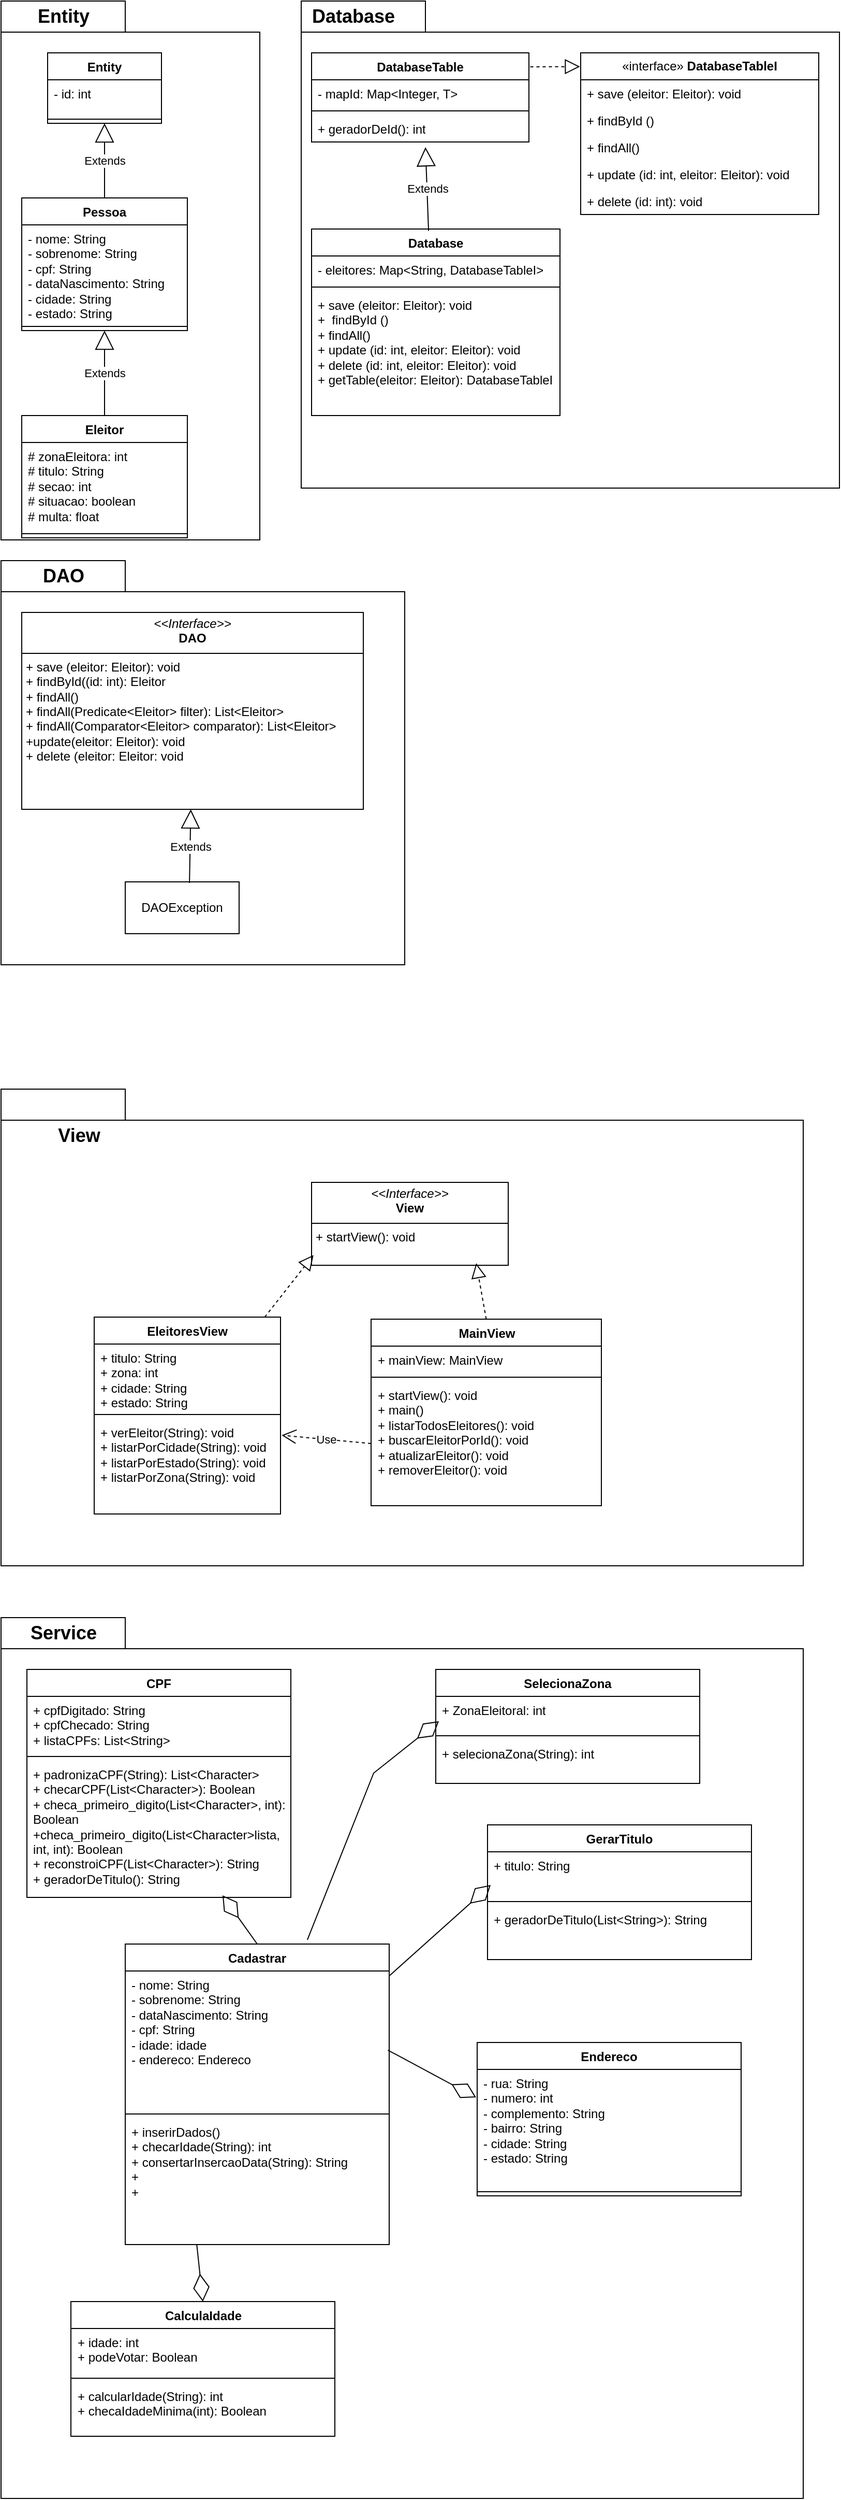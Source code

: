 <mxfile version="24.4.13" type="github">
  <diagram name="Page-1" id="c4acf3e9-155e-7222-9cf6-157b1a14988f">
    <mxGraphModel dx="794" dy="736" grid="1" gridSize="10" guides="1" tooltips="1" connect="1" arrows="1" fold="1" page="1" pageScale="1" pageWidth="850" pageHeight="1100" background="none" math="0" shadow="0">
      <root>
        <mxCell id="0" />
        <mxCell id="1" parent="0" />
        <mxCell id="8PE0f_rZOpsU0MAKz3tB-1" value="" style="shape=folder;fontStyle=1;spacingTop=10;tabWidth=120;tabHeight=30;tabPosition=left;html=1;whiteSpace=wrap;" parent="1" vertex="1">
          <mxGeometry x="20" y="20" width="250" height="520" as="geometry" />
        </mxCell>
        <mxCell id="8PE0f_rZOpsU0MAKz3tB-5" value="Entity" style="text;align=center;fontStyle=1;verticalAlign=middle;spacingLeft=3;spacingRight=3;strokeColor=none;rotatable=0;points=[[0,0.5],[1,0.5]];portConstraint=eastwest;html=1;fontSize=18;" parent="1" vertex="1">
          <mxGeometry x="20" y="20" width="120" height="30" as="geometry" />
        </mxCell>
        <mxCell id="8PE0f_rZOpsU0MAKz3tB-10" value="Entity" style="swimlane;fontStyle=1;align=center;verticalAlign=top;childLayout=stackLayout;horizontal=1;startSize=26;horizontalStack=0;resizeParent=1;resizeParentMax=0;resizeLast=0;collapsible=1;marginBottom=0;whiteSpace=wrap;html=1;" parent="1" vertex="1">
          <mxGeometry x="65" y="70" width="110" height="68" as="geometry">
            <mxRectangle x="50" y="70" width="70" height="30" as="alternateBounds" />
          </mxGeometry>
        </mxCell>
        <mxCell id="8PE0f_rZOpsU0MAKz3tB-11" value="&lt;div&gt;- id: int&lt;/div&gt;" style="text;strokeColor=none;fillColor=none;align=left;verticalAlign=top;spacingLeft=4;spacingRight=4;overflow=hidden;rotatable=0;points=[[0,0.5],[1,0.5]];portConstraint=eastwest;whiteSpace=wrap;html=1;" parent="8PE0f_rZOpsU0MAKz3tB-10" vertex="1">
          <mxGeometry y="26" width="110" height="34" as="geometry" />
        </mxCell>
        <mxCell id="8PE0f_rZOpsU0MAKz3tB-12" value="" style="line;strokeWidth=1;fillColor=none;align=left;verticalAlign=middle;spacingTop=-1;spacingLeft=3;spacingRight=3;rotatable=0;labelPosition=right;points=[];portConstraint=eastwest;strokeColor=inherit;" parent="8PE0f_rZOpsU0MAKz3tB-10" vertex="1">
          <mxGeometry y="60" width="110" height="8" as="geometry" />
        </mxCell>
        <mxCell id="8PE0f_rZOpsU0MAKz3tB-34" style="edgeStyle=orthogonalEdgeStyle;rounded=0;orthogonalLoop=1;jettySize=auto;html=1;exitX=1;exitY=0.5;exitDx=0;exitDy=0;" parent="8PE0f_rZOpsU0MAKz3tB-10" source="8PE0f_rZOpsU0MAKz3tB-11" target="8PE0f_rZOpsU0MAKz3tB-11" edge="1">
          <mxGeometry relative="1" as="geometry" />
        </mxCell>
        <mxCell id="8PE0f_rZOpsU0MAKz3tB-14" value="Eleitor" style="swimlane;fontStyle=1;align=center;verticalAlign=top;childLayout=stackLayout;horizontal=1;startSize=26;horizontalStack=0;resizeParent=1;resizeParentMax=0;resizeLast=0;collapsible=1;marginBottom=0;whiteSpace=wrap;html=1;" parent="1" vertex="1">
          <mxGeometry x="40" y="420" width="160" height="118" as="geometry" />
        </mxCell>
        <mxCell id="8PE0f_rZOpsU0MAKz3tB-15" value="# zonaEleitora: int&lt;div&gt;# titulo: String&lt;/div&gt;&lt;div&gt;# secao: int&lt;/div&gt;&lt;div&gt;# situacao: boolean&lt;/div&gt;&lt;div&gt;# multa: float&lt;/div&gt;" style="text;strokeColor=none;fillColor=none;align=left;verticalAlign=top;spacingLeft=4;spacingRight=4;overflow=hidden;rotatable=0;points=[[0,0.5],[1,0.5]];portConstraint=eastwest;whiteSpace=wrap;html=1;" parent="8PE0f_rZOpsU0MAKz3tB-14" vertex="1">
          <mxGeometry y="26" width="160" height="84" as="geometry" />
        </mxCell>
        <mxCell id="8PE0f_rZOpsU0MAKz3tB-16" value="" style="line;strokeWidth=1;fillColor=none;align=left;verticalAlign=middle;spacingTop=-1;spacingLeft=3;spacingRight=3;rotatable=0;labelPosition=right;points=[];portConstraint=eastwest;strokeColor=inherit;" parent="8PE0f_rZOpsU0MAKz3tB-14" vertex="1">
          <mxGeometry y="110" width="160" height="8" as="geometry" />
        </mxCell>
        <mxCell id="8PE0f_rZOpsU0MAKz3tB-28" value="Pessoa" style="swimlane;fontStyle=1;align=center;verticalAlign=top;childLayout=stackLayout;horizontal=1;startSize=26;horizontalStack=0;resizeParent=1;resizeParentMax=0;resizeLast=0;collapsible=1;marginBottom=0;whiteSpace=wrap;html=1;" parent="1" vertex="1">
          <mxGeometry x="40" y="210" width="160" height="128" as="geometry" />
        </mxCell>
        <mxCell id="8PE0f_rZOpsU0MAKz3tB-29" value="- nome: String&lt;div&gt;- sobrenome: String&amp;nbsp;&lt;br&gt;&lt;div&gt;- cpf: String&lt;/div&gt;&lt;div&gt;- dataNascimento: String&lt;/div&gt;&lt;div&gt;- cidade: String&lt;/div&gt;&lt;div&gt;- estado: String&lt;/div&gt;&lt;/div&gt;" style="text;strokeColor=none;fillColor=none;align=left;verticalAlign=top;spacingLeft=4;spacingRight=4;overflow=hidden;rotatable=0;points=[[0,0.5],[1,0.5]];portConstraint=eastwest;whiteSpace=wrap;html=1;" parent="8PE0f_rZOpsU0MAKz3tB-28" vertex="1">
          <mxGeometry y="26" width="160" height="94" as="geometry" />
        </mxCell>
        <mxCell id="8PE0f_rZOpsU0MAKz3tB-30" value="" style="line;strokeWidth=1;fillColor=none;align=left;verticalAlign=middle;spacingTop=-1;spacingLeft=3;spacingRight=3;rotatable=0;labelPosition=right;points=[];portConstraint=eastwest;strokeColor=inherit;" parent="8PE0f_rZOpsU0MAKz3tB-28" vertex="1">
          <mxGeometry y="120" width="160" height="8" as="geometry" />
        </mxCell>
        <mxCell id="8PE0f_rZOpsU0MAKz3tB-33" value="Extends" style="endArrow=block;endSize=16;endFill=0;html=1;rounded=0;exitX=0.5;exitY=0;exitDx=0;exitDy=0;entryX=0.5;entryY=1;entryDx=0;entryDy=0;" parent="1" source="8PE0f_rZOpsU0MAKz3tB-14" target="8PE0f_rZOpsU0MAKz3tB-28" edge="1">
          <mxGeometry width="160" relative="1" as="geometry">
            <mxPoint x="420" y="290" as="sourcePoint" />
            <mxPoint x="580" y="290" as="targetPoint" />
          </mxGeometry>
        </mxCell>
        <mxCell id="8PE0f_rZOpsU0MAKz3tB-36" value="Extends" style="endArrow=block;endSize=16;endFill=0;html=1;rounded=0;exitX=0.5;exitY=0;exitDx=0;exitDy=0;entryX=0.5;entryY=1;entryDx=0;entryDy=0;" parent="1" source="8PE0f_rZOpsU0MAKz3tB-28" target="8PE0f_rZOpsU0MAKz3tB-10" edge="1">
          <mxGeometry width="160" relative="1" as="geometry">
            <mxPoint x="420" y="220" as="sourcePoint" />
            <mxPoint x="580" y="220" as="targetPoint" />
          </mxGeometry>
        </mxCell>
        <mxCell id="8PE0f_rZOpsU0MAKz3tB-37" value="" style="shape=folder;fontStyle=1;spacingTop=10;tabWidth=120;tabHeight=30;tabPosition=left;html=1;whiteSpace=wrap;" parent="1" vertex="1">
          <mxGeometry x="310" y="20" width="520" height="470" as="geometry" />
        </mxCell>
        <mxCell id="8PE0f_rZOpsU0MAKz3tB-38" value="Database" style="text;align=center;fontStyle=1;verticalAlign=middle;spacingLeft=3;spacingRight=3;strokeColor=none;rotatable=0;points=[[0,0.5],[1,0.5]];portConstraint=eastwest;html=1;fontSize=18;" parent="1" vertex="1">
          <mxGeometry x="300" y="20" width="120" height="30" as="geometry" />
        </mxCell>
        <mxCell id="8PE0f_rZOpsU0MAKz3tB-48" value="«interface»&amp;nbsp;&lt;b&gt;DatabaseTableI&lt;/b&gt;" style="swimlane;fontStyle=0;childLayout=stackLayout;horizontal=1;startSize=26;fillColor=none;horizontalStack=0;resizeParent=1;resizeParentMax=0;resizeLast=0;collapsible=1;marginBottom=0;whiteSpace=wrap;html=1;" parent="1" vertex="1">
          <mxGeometry x="580" y="70" width="230" height="156" as="geometry" />
        </mxCell>
        <mxCell id="8PE0f_rZOpsU0MAKz3tB-49" value="+ save (eleitor: Eleitor): void&amp;nbsp;" style="text;strokeColor=none;fillColor=none;align=left;verticalAlign=top;spacingLeft=4;spacingRight=4;overflow=hidden;rotatable=0;points=[[0,0.5],[1,0.5]];portConstraint=eastwest;whiteSpace=wrap;html=1;" parent="8PE0f_rZOpsU0MAKz3tB-48" vertex="1">
          <mxGeometry y="26" width="230" height="26" as="geometry" />
        </mxCell>
        <mxCell id="8PE0f_rZOpsU0MAKz3tB-50" value="+ findById ()" style="text;strokeColor=none;fillColor=none;align=left;verticalAlign=top;spacingLeft=4;spacingRight=4;overflow=hidden;rotatable=0;points=[[0,0.5],[1,0.5]];portConstraint=eastwest;whiteSpace=wrap;html=1;" parent="8PE0f_rZOpsU0MAKz3tB-48" vertex="1">
          <mxGeometry y="52" width="230" height="26" as="geometry" />
        </mxCell>
        <mxCell id="8PE0f_rZOpsU0MAKz3tB-51" value="+ findAll()" style="text;strokeColor=none;fillColor=none;align=left;verticalAlign=top;spacingLeft=4;spacingRight=4;overflow=hidden;rotatable=0;points=[[0,0.5],[1,0.5]];portConstraint=eastwest;whiteSpace=wrap;html=1;" parent="8PE0f_rZOpsU0MAKz3tB-48" vertex="1">
          <mxGeometry y="78" width="230" height="26" as="geometry" />
        </mxCell>
        <mxCell id="8PE0f_rZOpsU0MAKz3tB-52" value="+ update (id: int, eleitor: Eleitor): void" style="text;strokeColor=none;fillColor=none;align=left;verticalAlign=top;spacingLeft=4;spacingRight=4;overflow=hidden;rotatable=0;points=[[0,0.5],[1,0.5]];portConstraint=eastwest;whiteSpace=wrap;html=1;" parent="8PE0f_rZOpsU0MAKz3tB-48" vertex="1">
          <mxGeometry y="104" width="230" height="26" as="geometry" />
        </mxCell>
        <mxCell id="8PE0f_rZOpsU0MAKz3tB-53" value="+ delete (id: int): void" style="text;strokeColor=none;fillColor=none;align=left;verticalAlign=top;spacingLeft=4;spacingRight=4;overflow=hidden;rotatable=0;points=[[0,0.5],[1,0.5]];portConstraint=eastwest;whiteSpace=wrap;html=1;" parent="8PE0f_rZOpsU0MAKz3tB-48" vertex="1">
          <mxGeometry y="130" width="230" height="26" as="geometry" />
        </mxCell>
        <mxCell id="xp5hAYhYeYCrnmnaeZw4-1" value="DatabaseTable" style="swimlane;fontStyle=1;align=center;verticalAlign=top;childLayout=stackLayout;horizontal=1;startSize=26;horizontalStack=0;resizeParent=1;resizeParentMax=0;resizeLast=0;collapsible=1;marginBottom=0;whiteSpace=wrap;html=1;" parent="1" vertex="1">
          <mxGeometry x="320" y="70" width="210" height="86" as="geometry" />
        </mxCell>
        <mxCell id="xp5hAYhYeYCrnmnaeZw4-2" value="- mapId: Map&amp;lt;Integer, T&amp;gt;" style="text;strokeColor=none;fillColor=none;align=left;verticalAlign=top;spacingLeft=4;spacingRight=4;overflow=hidden;rotatable=0;points=[[0,0.5],[1,0.5]];portConstraint=eastwest;whiteSpace=wrap;html=1;" parent="xp5hAYhYeYCrnmnaeZw4-1" vertex="1">
          <mxGeometry y="26" width="210" height="26" as="geometry" />
        </mxCell>
        <mxCell id="xp5hAYhYeYCrnmnaeZw4-3" value="" style="line;strokeWidth=1;fillColor=none;align=left;verticalAlign=middle;spacingTop=-1;spacingLeft=3;spacingRight=3;rotatable=0;labelPosition=right;points=[];portConstraint=eastwest;strokeColor=inherit;" parent="xp5hAYhYeYCrnmnaeZw4-1" vertex="1">
          <mxGeometry y="52" width="210" height="8" as="geometry" />
        </mxCell>
        <mxCell id="xp5hAYhYeYCrnmnaeZw4-4" value="+ geradorDeId(): int" style="text;strokeColor=none;fillColor=none;align=left;verticalAlign=top;spacingLeft=4;spacingRight=4;overflow=hidden;rotatable=0;points=[[0,0.5],[1,0.5]];portConstraint=eastwest;whiteSpace=wrap;html=1;" parent="xp5hAYhYeYCrnmnaeZw4-1" vertex="1">
          <mxGeometry y="60" width="210" height="26" as="geometry" />
        </mxCell>
        <mxCell id="xp5hAYhYeYCrnmnaeZw4-5" value="" style="endArrow=block;dashed=1;endFill=0;endSize=12;html=1;rounded=0;exitX=1.006;exitY=0.157;exitDx=0;exitDy=0;exitPerimeter=0;entryX=-0.003;entryY=0.085;entryDx=0;entryDy=0;entryPerimeter=0;" parent="1" source="xp5hAYhYeYCrnmnaeZw4-1" target="8PE0f_rZOpsU0MAKz3tB-48" edge="1">
          <mxGeometry width="160" relative="1" as="geometry">
            <mxPoint x="528" y="84" as="sourcePoint" />
            <mxPoint x="570" y="340" as="targetPoint" />
          </mxGeometry>
        </mxCell>
        <mxCell id="xp5hAYhYeYCrnmnaeZw4-10" value="Database" style="swimlane;fontStyle=1;align=center;verticalAlign=top;childLayout=stackLayout;horizontal=1;startSize=26;horizontalStack=0;resizeParent=1;resizeParentMax=0;resizeLast=0;collapsible=1;marginBottom=0;whiteSpace=wrap;html=1;" parent="1" vertex="1">
          <mxGeometry x="320" y="240" width="240" height="180" as="geometry" />
        </mxCell>
        <mxCell id="xp5hAYhYeYCrnmnaeZw4-11" value="- eleitores: Map&amp;lt;String, DatabaseTableI&amp;gt;" style="text;strokeColor=none;fillColor=none;align=left;verticalAlign=top;spacingLeft=4;spacingRight=4;overflow=hidden;rotatable=0;points=[[0,0.5],[1,0.5]];portConstraint=eastwest;whiteSpace=wrap;html=1;" parent="xp5hAYhYeYCrnmnaeZw4-10" vertex="1">
          <mxGeometry y="26" width="240" height="26" as="geometry" />
        </mxCell>
        <mxCell id="xp5hAYhYeYCrnmnaeZw4-12" value="" style="line;strokeWidth=1;fillColor=none;align=left;verticalAlign=middle;spacingTop=-1;spacingLeft=3;spacingRight=3;rotatable=0;labelPosition=right;points=[];portConstraint=eastwest;strokeColor=inherit;" parent="xp5hAYhYeYCrnmnaeZw4-10" vertex="1">
          <mxGeometry y="52" width="240" height="8" as="geometry" />
        </mxCell>
        <mxCell id="xp5hAYhYeYCrnmnaeZw4-13" value="+ save (eleitor: Eleitor): void&lt;div&gt;+&amp;nbsp;&lt;span style=&quot;background-color: initial;&quot;&gt;&amp;nbsp;findById ()&lt;/span&gt;&lt;/div&gt;&lt;div&gt;&lt;span style=&quot;background-color: initial;&quot;&gt;+ findAll()&lt;/span&gt;&lt;br&gt;&lt;/div&gt;&lt;div&gt;&lt;span style=&quot;background-color: initial;&quot;&gt;+ update &lt;/span&gt;&lt;span style=&quot;background-color: initial;&quot;&gt;(id: int, eleitor: Eleitor): void&lt;/span&gt;&lt;br&gt;&lt;/div&gt;&lt;div&gt;&lt;span style=&quot;background-color: initial;&quot;&gt;+&lt;/span&gt;&lt;span style=&quot;background-color: initial;&quot;&gt;&amp;nbsp;delete (&lt;/span&gt;&lt;span style=&quot;background-color: initial;&quot;&gt;id: int, eleitor: Eleitor&lt;/span&gt;&lt;span style=&quot;background-color: initial;&quot;&gt;): void&lt;/span&gt;&lt;br&gt;&lt;/div&gt;&lt;div&gt;&lt;span style=&quot;background-color: initial;&quot;&gt;+ getTable(eleitor: Eleitor): DatabaseTableI&lt;/span&gt;&lt;br&gt;&lt;/div&gt;" style="text;strokeColor=none;fillColor=none;align=left;verticalAlign=top;spacingLeft=4;spacingRight=4;overflow=hidden;rotatable=0;points=[[0,0.5],[1,0.5]];portConstraint=eastwest;whiteSpace=wrap;html=1;" parent="xp5hAYhYeYCrnmnaeZw4-10" vertex="1">
          <mxGeometry y="60" width="240" height="120" as="geometry" />
        </mxCell>
        <mxCell id="xp5hAYhYeYCrnmnaeZw4-15" value="Extends" style="endArrow=block;endSize=16;endFill=0;html=1;rounded=0;exitX=0.471;exitY=0.01;exitDx=0;exitDy=0;entryX=0.524;entryY=1.192;entryDx=0;entryDy=0;exitPerimeter=0;entryPerimeter=0;" parent="1" source="xp5hAYhYeYCrnmnaeZw4-10" target="xp5hAYhYeYCrnmnaeZw4-4" edge="1">
          <mxGeometry width="160" relative="1" as="geometry">
            <mxPoint x="439.5" y="228" as="sourcePoint" />
            <mxPoint x="439.5" y="156" as="targetPoint" />
          </mxGeometry>
        </mxCell>
        <mxCell id="xp5hAYhYeYCrnmnaeZw4-16" value="" style="shape=folder;fontStyle=1;spacingTop=10;tabWidth=120;tabHeight=30;tabPosition=left;html=1;whiteSpace=wrap;" parent="1" vertex="1">
          <mxGeometry x="20" y="560" width="390" height="390" as="geometry" />
        </mxCell>
        <mxCell id="xp5hAYhYeYCrnmnaeZw4-17" value="DAO" style="text;align=center;fontStyle=1;verticalAlign=middle;spacingLeft=3;spacingRight=3;strokeColor=none;rotatable=0;points=[[0,0.5],[1,0.5]];portConstraint=eastwest;html=1;fontSize=18;" parent="1" vertex="1">
          <mxGeometry x="20" y="560" width="120" height="30" as="geometry" />
        </mxCell>
        <mxCell id="xp5hAYhYeYCrnmnaeZw4-22" value="&lt;p style=&quot;margin:0px;margin-top:4px;text-align:center;&quot;&gt;&lt;i&gt;&amp;lt;&amp;lt;Interface&amp;gt;&amp;gt;&lt;/i&gt;&lt;br&gt;&lt;b&gt;DAO&lt;/b&gt;&lt;/p&gt;&lt;hr size=&quot;1&quot; style=&quot;border-style:solid;&quot;&gt;&lt;p style=&quot;margin:0px;margin-left:4px;&quot;&gt;+ save (eleitor: Eleitor): void&lt;/p&gt;&lt;p style=&quot;margin:0px;margin-left:4px;&quot;&gt;+ findById((id: int): Eleitor&lt;/p&gt;&lt;p style=&quot;margin:0px;margin-left:4px;&quot;&gt;&lt;span style=&quot;background-color: initial;&quot;&gt;+ findAll()&lt;/span&gt;&lt;br&gt;&lt;/p&gt;&lt;p style=&quot;margin:0px;margin-left:4px;&quot;&gt;&lt;span style=&quot;background-color: initial;&quot;&gt;+ findAll(Predicate&amp;lt;Eleitor&amp;gt; filter): List&amp;lt;Eleitor&amp;gt;&lt;/span&gt;&lt;/p&gt;&lt;p style=&quot;margin: 0px 0px 0px 4px;&quot;&gt;+ findAll(Comparator&amp;lt;Eleitor&amp;gt; comparator): List&amp;lt;Eleitor&amp;gt;&lt;br&gt;&lt;/p&gt;&lt;p style=&quot;margin: 0px 0px 0px 4px;&quot;&gt;&lt;span style=&quot;background-color: initial;&quot;&gt;+update(eleitor: Eleitor): void&lt;/span&gt;&lt;br&gt;&lt;/p&gt;&lt;p style=&quot;margin:0px;margin-left:4px;&quot;&gt;&lt;span style=&quot;background-color: initial;&quot;&gt;+ delete (eleitor: Eleitor: void&lt;/span&gt;&lt;br&gt;&lt;/p&gt;" style="verticalAlign=top;align=left;overflow=fill;html=1;whiteSpace=wrap;" parent="1" vertex="1">
          <mxGeometry x="40" y="610" width="330" height="190" as="geometry" />
        </mxCell>
        <mxCell id="xp5hAYhYeYCrnmnaeZw4-23" value="DAOException" style="html=1;whiteSpace=wrap;" parent="1" vertex="1">
          <mxGeometry x="140" y="870" width="110" height="50" as="geometry" />
        </mxCell>
        <mxCell id="xp5hAYhYeYCrnmnaeZw4-24" value="Extends" style="endArrow=block;endSize=16;endFill=0;html=1;rounded=0;exitX=0.564;exitY=0.02;exitDx=0;exitDy=0;exitPerimeter=0;" parent="1" source="xp5hAYhYeYCrnmnaeZw4-23" target="xp5hAYhYeYCrnmnaeZw4-22" edge="1">
          <mxGeometry width="160" relative="1" as="geometry">
            <mxPoint x="340" y="780" as="sourcePoint" />
            <mxPoint x="500" y="780" as="targetPoint" />
          </mxGeometry>
        </mxCell>
        <mxCell id="xp5hAYhYeYCrnmnaeZw4-25" value="" style="shape=folder;fontStyle=1;spacingTop=10;tabWidth=120;tabHeight=30;tabPosition=left;html=1;whiteSpace=wrap;" parent="1" vertex="1">
          <mxGeometry x="20" y="1070" width="775" height="460" as="geometry" />
        </mxCell>
        <mxCell id="xp5hAYhYeYCrnmnaeZw4-26" value="View" style="text;align=center;fontStyle=1;verticalAlign=middle;spacingLeft=3;spacingRight=3;strokeColor=none;rotatable=0;points=[[0,0.5],[1,0.5]];portConstraint=eastwest;html=1;fontSize=18;" parent="1" vertex="1">
          <mxGeometry x="35" y="1100" width="120" height="30" as="geometry" />
        </mxCell>
        <mxCell id="xp5hAYhYeYCrnmnaeZw4-30" value="&lt;p style=&quot;margin:0px;margin-top:4px;text-align:center;&quot;&gt;&lt;i&gt;&amp;lt;&amp;lt;Interface&amp;gt;&amp;gt;&lt;/i&gt;&lt;br&gt;&lt;b&gt;View&lt;/b&gt;&lt;/p&gt;&lt;hr size=&quot;1&quot; style=&quot;border-style:solid;&quot;&gt;&lt;p style=&quot;margin:0px;margin-left:4px;&quot;&gt;+ startView(): void&lt;br&gt;&lt;br&gt;&lt;/p&gt;" style="verticalAlign=top;align=left;overflow=fill;html=1;whiteSpace=wrap;" parent="1" vertex="1">
          <mxGeometry x="320" y="1160" width="190" height="80" as="geometry" />
        </mxCell>
        <mxCell id="xp5hAYhYeYCrnmnaeZw4-31" value="MainView" style="swimlane;fontStyle=1;align=center;verticalAlign=top;childLayout=stackLayout;horizontal=1;startSize=26;horizontalStack=0;resizeParent=1;resizeParentMax=0;resizeLast=0;collapsible=1;marginBottom=0;whiteSpace=wrap;html=1;" parent="1" vertex="1">
          <mxGeometry x="377.5" y="1292" width="222.5" height="180" as="geometry" />
        </mxCell>
        <mxCell id="xp5hAYhYeYCrnmnaeZw4-32" value="+ mainView: MainView" style="text;strokeColor=none;fillColor=none;align=left;verticalAlign=top;spacingLeft=4;spacingRight=4;overflow=hidden;rotatable=0;points=[[0,0.5],[1,0.5]];portConstraint=eastwest;whiteSpace=wrap;html=1;" parent="xp5hAYhYeYCrnmnaeZw4-31" vertex="1">
          <mxGeometry y="26" width="222.5" height="26" as="geometry" />
        </mxCell>
        <mxCell id="xp5hAYhYeYCrnmnaeZw4-33" value="" style="line;strokeWidth=1;fillColor=none;align=left;verticalAlign=middle;spacingTop=-1;spacingLeft=3;spacingRight=3;rotatable=0;labelPosition=right;points=[];portConstraint=eastwest;strokeColor=inherit;" parent="xp5hAYhYeYCrnmnaeZw4-31" vertex="1">
          <mxGeometry y="52" width="222.5" height="8" as="geometry" />
        </mxCell>
        <mxCell id="xp5hAYhYeYCrnmnaeZw4-34" value="+ startView(): void&lt;div&gt;+ main()&lt;/div&gt;&lt;div&gt;+&amp;nbsp;listarTodosEleitores(): void&lt;/div&gt;&lt;div&gt;+&amp;nbsp;buscarEleitorPorId(): void&lt;/div&gt;&lt;div&gt;+&amp;nbsp;atualizarEleitor(): void&lt;/div&gt;&lt;div&gt;+&amp;nbsp;removerEleitor(): void&lt;/div&gt;&lt;div&gt;&lt;br&gt;&lt;/div&gt;" style="text;strokeColor=none;fillColor=none;align=left;verticalAlign=top;spacingLeft=4;spacingRight=4;overflow=hidden;rotatable=0;points=[[0,0.5],[1,0.5]];portConstraint=eastwest;whiteSpace=wrap;html=1;" parent="xp5hAYhYeYCrnmnaeZw4-31" vertex="1">
          <mxGeometry y="60" width="222.5" height="120" as="geometry" />
        </mxCell>
        <mxCell id="xp5hAYhYeYCrnmnaeZw4-35" value="" style="endArrow=block;dashed=1;endFill=0;endSize=12;html=1;rounded=0;entryX=0.837;entryY=0.975;entryDx=0;entryDy=0;entryPerimeter=0;exitX=0.5;exitY=0;exitDx=0;exitDy=0;" parent="1" source="xp5hAYhYeYCrnmnaeZw4-31" target="xp5hAYhYeYCrnmnaeZw4-30" edge="1">
          <mxGeometry width="160" relative="1" as="geometry">
            <mxPoint x="340" y="1320" as="sourcePoint" />
            <mxPoint x="500" y="1320" as="targetPoint" />
          </mxGeometry>
        </mxCell>
        <mxCell id="xp5hAYhYeYCrnmnaeZw4-36" value="EleitoresView" style="swimlane;fontStyle=1;align=center;verticalAlign=top;childLayout=stackLayout;horizontal=1;startSize=26;horizontalStack=0;resizeParent=1;resizeParentMax=0;resizeLast=0;collapsible=1;marginBottom=0;whiteSpace=wrap;html=1;" parent="1" vertex="1">
          <mxGeometry x="110" y="1290" width="180" height="190" as="geometry" />
        </mxCell>
        <mxCell id="xp5hAYhYeYCrnmnaeZw4-37" value="&lt;div&gt;+ titulo: String&lt;/div&gt;+ zona: int&lt;div&gt;+ cidade: String&lt;/div&gt;&lt;div&gt;+ estado: String&lt;/div&gt;" style="text;strokeColor=none;fillColor=none;align=left;verticalAlign=top;spacingLeft=4;spacingRight=4;overflow=hidden;rotatable=0;points=[[0,0.5],[1,0.5]];portConstraint=eastwest;whiteSpace=wrap;html=1;" parent="xp5hAYhYeYCrnmnaeZw4-36" vertex="1">
          <mxGeometry y="26" width="180" height="64" as="geometry" />
        </mxCell>
        <mxCell id="xp5hAYhYeYCrnmnaeZw4-38" value="" style="line;strokeWidth=1;fillColor=none;align=left;verticalAlign=middle;spacingTop=-1;spacingLeft=3;spacingRight=3;rotatable=0;labelPosition=right;points=[];portConstraint=eastwest;strokeColor=inherit;" parent="xp5hAYhYeYCrnmnaeZw4-36" vertex="1">
          <mxGeometry y="90" width="180" height="8" as="geometry" />
        </mxCell>
        <mxCell id="xp5hAYhYeYCrnmnaeZw4-39" value="+ verEleitor(String): void&lt;div&gt;+ listarPorCidade&lt;span style=&quot;background-color: initial;&quot;&gt;(String): void&lt;/span&gt;&lt;/div&gt;&lt;div&gt;&lt;span style=&quot;background-color: initial;&quot;&gt;+ listarPorEstado&lt;/span&gt;&lt;span style=&quot;background-color: initial;&quot;&gt;(String): void&lt;/span&gt;&lt;/div&gt;&lt;div&gt;+ listarPorZona&lt;span style=&quot;background-color: initial;&quot;&gt;(String): void&lt;/span&gt;&lt;/div&gt;" style="text;strokeColor=none;fillColor=none;align=left;verticalAlign=top;spacingLeft=4;spacingRight=4;overflow=hidden;rotatable=0;points=[[0,0.5],[1,0.5]];portConstraint=eastwest;whiteSpace=wrap;html=1;" parent="xp5hAYhYeYCrnmnaeZw4-36" vertex="1">
          <mxGeometry y="98" width="180" height="92" as="geometry" />
        </mxCell>
        <mxCell id="xp5hAYhYeYCrnmnaeZw4-40" value="" style="endArrow=block;dashed=1;endFill=0;endSize=12;html=1;rounded=0;entryX=0.01;entryY=0.876;entryDx=0;entryDy=0;entryPerimeter=0;" parent="1" source="xp5hAYhYeYCrnmnaeZw4-36" target="xp5hAYhYeYCrnmnaeZw4-30" edge="1">
          <mxGeometry width="160" relative="1" as="geometry">
            <mxPoint x="251" y="1287" as="sourcePoint" />
            <mxPoint x="250" y="1240" as="targetPoint" />
          </mxGeometry>
        </mxCell>
        <mxCell id="T5ZtFqDNl6Q1SGfDSeOU-1" value="" style="shape=folder;fontStyle=1;spacingTop=10;tabWidth=120;tabHeight=30;tabPosition=left;html=1;whiteSpace=wrap;" parent="1" vertex="1">
          <mxGeometry x="20" y="1580" width="775" height="850" as="geometry" />
        </mxCell>
        <mxCell id="T5ZtFqDNl6Q1SGfDSeOU-2" value="Service" style="text;align=center;fontStyle=1;verticalAlign=middle;spacingLeft=3;spacingRight=3;strokeColor=none;rotatable=0;points=[[0,0.5],[1,0.5]];portConstraint=eastwest;html=1;fontSize=18;" parent="1" vertex="1">
          <mxGeometry x="20" y="1580" width="120" height="30" as="geometry" />
        </mxCell>
        <mxCell id="T5ZtFqDNl6Q1SGfDSeOU-4" value="CPF" style="swimlane;fontStyle=1;align=center;verticalAlign=top;childLayout=stackLayout;horizontal=1;startSize=26;horizontalStack=0;resizeParent=1;resizeParentMax=0;resizeLast=0;collapsible=1;marginBottom=0;whiteSpace=wrap;html=1;" parent="1" vertex="1">
          <mxGeometry x="45" y="1630" width="255" height="220" as="geometry" />
        </mxCell>
        <mxCell id="T5ZtFqDNl6Q1SGfDSeOU-5" value="+ cpfDigitado: String&lt;div&gt;+ cpfChecado: String&lt;/div&gt;&lt;div&gt;+ listaCPFs: List&amp;lt;String&amp;gt;&lt;/div&gt;" style="text;strokeColor=none;fillColor=none;align=left;verticalAlign=top;spacingLeft=4;spacingRight=4;overflow=hidden;rotatable=0;points=[[0,0.5],[1,0.5]];portConstraint=eastwest;whiteSpace=wrap;html=1;" parent="T5ZtFqDNl6Q1SGfDSeOU-4" vertex="1">
          <mxGeometry y="26" width="255" height="54" as="geometry" />
        </mxCell>
        <mxCell id="T5ZtFqDNl6Q1SGfDSeOU-6" value="" style="line;strokeWidth=1;fillColor=none;align=left;verticalAlign=middle;spacingTop=-1;spacingLeft=3;spacingRight=3;rotatable=0;labelPosition=right;points=[];portConstraint=eastwest;strokeColor=inherit;" parent="T5ZtFqDNl6Q1SGfDSeOU-4" vertex="1">
          <mxGeometry y="80" width="255" height="8" as="geometry" />
        </mxCell>
        <mxCell id="T5ZtFqDNl6Q1SGfDSeOU-7" value="+ padronizaCPF(String): List&amp;lt;Character&amp;gt;&lt;div&gt;+&amp;nbsp;checarCPF(List&amp;lt;Character&amp;gt;): Boolean&lt;br&gt;&lt;/div&gt;&lt;div&gt;+&amp;nbsp;checa_primeiro_digito(List&amp;lt;Character&amp;gt;, int): Boolean&lt;/div&gt;&lt;div&gt;+checa_primeiro_digito(List&amp;lt;Character&amp;gt;lista, int, int): Boolean&lt;/div&gt;&lt;div&gt;+&amp;nbsp;reconstroiCPF(List&amp;lt;Character&amp;gt;): String&lt;/div&gt;&lt;div&gt;+&amp;nbsp;geradorDeTitulo(): String&lt;/div&gt;" style="text;strokeColor=none;fillColor=none;align=left;verticalAlign=top;spacingLeft=4;spacingRight=4;overflow=hidden;rotatable=0;points=[[0,0.5],[1,0.5]];portConstraint=eastwest;whiteSpace=wrap;html=1;" parent="T5ZtFqDNl6Q1SGfDSeOU-4" vertex="1">
          <mxGeometry y="88" width="255" height="132" as="geometry" />
        </mxCell>
        <mxCell id="T5ZtFqDNl6Q1SGfDSeOU-14" value="GerarTitulo" style="swimlane;fontStyle=1;align=center;verticalAlign=top;childLayout=stackLayout;horizontal=1;startSize=26;horizontalStack=0;resizeParent=1;resizeParentMax=0;resizeLast=0;collapsible=1;marginBottom=0;whiteSpace=wrap;html=1;" parent="1" vertex="1">
          <mxGeometry x="490" y="1780" width="255" height="130" as="geometry" />
        </mxCell>
        <mxCell id="T5ZtFqDNl6Q1SGfDSeOU-15" value="+ titulo: String" style="text;strokeColor=none;fillColor=none;align=left;verticalAlign=top;spacingLeft=4;spacingRight=4;overflow=hidden;rotatable=0;points=[[0,0.5],[1,0.5]];portConstraint=eastwest;whiteSpace=wrap;html=1;" parent="T5ZtFqDNl6Q1SGfDSeOU-14" vertex="1">
          <mxGeometry y="26" width="255" height="44" as="geometry" />
        </mxCell>
        <mxCell id="T5ZtFqDNl6Q1SGfDSeOU-16" value="" style="line;strokeWidth=1;fillColor=none;align=left;verticalAlign=middle;spacingTop=-1;spacingLeft=3;spacingRight=3;rotatable=0;labelPosition=right;points=[];portConstraint=eastwest;strokeColor=inherit;" parent="T5ZtFqDNl6Q1SGfDSeOU-14" vertex="1">
          <mxGeometry y="70" width="255" height="8" as="geometry" />
        </mxCell>
        <mxCell id="T5ZtFqDNl6Q1SGfDSeOU-17" value="+ geradorDeTitulo(List&amp;lt;String&amp;gt;): String" style="text;strokeColor=none;fillColor=none;align=left;verticalAlign=top;spacingLeft=4;spacingRight=4;overflow=hidden;rotatable=0;points=[[0,0.5],[1,0.5]];portConstraint=eastwest;whiteSpace=wrap;html=1;" parent="T5ZtFqDNl6Q1SGfDSeOU-14" vertex="1">
          <mxGeometry y="78" width="255" height="52" as="geometry" />
        </mxCell>
        <mxCell id="T5ZtFqDNl6Q1SGfDSeOU-18" value="CalculaIdade" style="swimlane;fontStyle=1;align=center;verticalAlign=top;childLayout=stackLayout;horizontal=1;startSize=26;horizontalStack=0;resizeParent=1;resizeParentMax=0;resizeLast=0;collapsible=1;marginBottom=0;whiteSpace=wrap;html=1;" parent="1" vertex="1">
          <mxGeometry x="87.5" y="2240" width="255" height="130" as="geometry" />
        </mxCell>
        <mxCell id="T5ZtFqDNl6Q1SGfDSeOU-19" value="+ idade: int&lt;div&gt;+ podeVotar: Boolean&lt;br&gt;&lt;/div&gt;" style="text;strokeColor=none;fillColor=none;align=left;verticalAlign=top;spacingLeft=4;spacingRight=4;overflow=hidden;rotatable=0;points=[[0,0.5],[1,0.5]];portConstraint=eastwest;whiteSpace=wrap;html=1;" parent="T5ZtFqDNl6Q1SGfDSeOU-18" vertex="1">
          <mxGeometry y="26" width="255" height="44" as="geometry" />
        </mxCell>
        <mxCell id="T5ZtFqDNl6Q1SGfDSeOU-20" value="" style="line;strokeWidth=1;fillColor=none;align=left;verticalAlign=middle;spacingTop=-1;spacingLeft=3;spacingRight=3;rotatable=0;labelPosition=right;points=[];portConstraint=eastwest;strokeColor=inherit;" parent="T5ZtFqDNl6Q1SGfDSeOU-18" vertex="1">
          <mxGeometry y="70" width="255" height="8" as="geometry" />
        </mxCell>
        <mxCell id="T5ZtFqDNl6Q1SGfDSeOU-21" value="+ calcularIdade(String): int&lt;div&gt;+ checaIdadeMinima(int): Boolean&lt;/div&gt;" style="text;strokeColor=none;fillColor=none;align=left;verticalAlign=top;spacingLeft=4;spacingRight=4;overflow=hidden;rotatable=0;points=[[0,0.5],[1,0.5]];portConstraint=eastwest;whiteSpace=wrap;html=1;" parent="T5ZtFqDNl6Q1SGfDSeOU-18" vertex="1">
          <mxGeometry y="78" width="255" height="52" as="geometry" />
        </mxCell>
        <mxCell id="T5ZtFqDNl6Q1SGfDSeOU-22" value="SelecionaZona" style="swimlane;fontStyle=1;align=center;verticalAlign=top;childLayout=stackLayout;horizontal=1;startSize=26;horizontalStack=0;resizeParent=1;resizeParentMax=0;resizeLast=0;collapsible=1;marginBottom=0;whiteSpace=wrap;html=1;" parent="1" vertex="1">
          <mxGeometry x="440" y="1630" width="255" height="110" as="geometry" />
        </mxCell>
        <mxCell id="T5ZtFqDNl6Q1SGfDSeOU-23" value="&lt;div&gt;+ ZonaEleitoral: int&lt;/div&gt;" style="text;strokeColor=none;fillColor=none;align=left;verticalAlign=top;spacingLeft=4;spacingRight=4;overflow=hidden;rotatable=0;points=[[0,0.5],[1,0.5]];portConstraint=eastwest;whiteSpace=wrap;html=1;" parent="T5ZtFqDNl6Q1SGfDSeOU-22" vertex="1">
          <mxGeometry y="26" width="255" height="34" as="geometry" />
        </mxCell>
        <mxCell id="T5ZtFqDNl6Q1SGfDSeOU-24" value="" style="line;strokeWidth=1;fillColor=none;align=left;verticalAlign=middle;spacingTop=-1;spacingLeft=3;spacingRight=3;rotatable=0;labelPosition=right;points=[];portConstraint=eastwest;strokeColor=inherit;" parent="T5ZtFqDNl6Q1SGfDSeOU-22" vertex="1">
          <mxGeometry y="60" width="255" height="8" as="geometry" />
        </mxCell>
        <mxCell id="T5ZtFqDNl6Q1SGfDSeOU-25" value="+ selecionaZona(String): int" style="text;strokeColor=none;fillColor=none;align=left;verticalAlign=top;spacingLeft=4;spacingRight=4;overflow=hidden;rotatable=0;points=[[0,0.5],[1,0.5]];portConstraint=eastwest;whiteSpace=wrap;html=1;" parent="T5ZtFqDNl6Q1SGfDSeOU-22" vertex="1">
          <mxGeometry y="68" width="255" height="42" as="geometry" />
        </mxCell>
        <mxCell id="MIN8zGFxYryj7YsZTtFE-3" value="Use" style="endArrow=open;endSize=12;dashed=1;html=1;rounded=0;entryX=1.006;entryY=0.174;entryDx=0;entryDy=0;entryPerimeter=0;exitX=0;exitY=0.5;exitDx=0;exitDy=0;" parent="1" source="xp5hAYhYeYCrnmnaeZw4-34" target="xp5hAYhYeYCrnmnaeZw4-39" edge="1">
          <mxGeometry width="160" relative="1" as="geometry">
            <mxPoint x="460" y="1460" as="sourcePoint" />
            <mxPoint x="300" y="1460" as="targetPoint" />
          </mxGeometry>
        </mxCell>
        <mxCell id="MIN8zGFxYryj7YsZTtFE-11" value="Cadastrar" style="swimlane;fontStyle=1;align=center;verticalAlign=top;childLayout=stackLayout;horizontal=1;startSize=26;horizontalStack=0;resizeParent=1;resizeParentMax=0;resizeLast=0;collapsible=1;marginBottom=0;whiteSpace=wrap;html=1;" parent="1" vertex="1">
          <mxGeometry x="140" y="1895" width="255" height="290" as="geometry" />
        </mxCell>
        <mxCell id="MIN8zGFxYryj7YsZTtFE-12" value="&lt;div&gt;- nome: String&lt;/div&gt;&lt;div&gt;- sobrenome: String&lt;/div&gt;&lt;div&gt;- dataNascimento: String&lt;/div&gt;&lt;div&gt;- cpf: String&lt;/div&gt;&lt;div&gt;- idade: idade&lt;/div&gt;&lt;div&gt;- endereco: Endereco&lt;/div&gt;" style="text;strokeColor=none;fillColor=none;align=left;verticalAlign=top;spacingLeft=4;spacingRight=4;overflow=hidden;rotatable=0;points=[[0,0.5],[1,0.5]];portConstraint=eastwest;whiteSpace=wrap;html=1;" parent="MIN8zGFxYryj7YsZTtFE-11" vertex="1">
          <mxGeometry y="26" width="255" height="134" as="geometry" />
        </mxCell>
        <mxCell id="MIN8zGFxYryj7YsZTtFE-13" value="" style="line;strokeWidth=1;fillColor=none;align=left;verticalAlign=middle;spacingTop=-1;spacingLeft=3;spacingRight=3;rotatable=0;labelPosition=right;points=[];portConstraint=eastwest;strokeColor=inherit;" parent="MIN8zGFxYryj7YsZTtFE-11" vertex="1">
          <mxGeometry y="160" width="255" height="8" as="geometry" />
        </mxCell>
        <mxCell id="MIN8zGFxYryj7YsZTtFE-14" value="&lt;div&gt;+ inserirDados()&lt;/div&gt;&lt;div&gt;+ checarIdade(String): int&lt;/div&gt;&lt;div&gt;+&amp;nbsp;consertarInsercaoData(String): String&lt;/div&gt;&lt;div&gt;+&amp;nbsp;&lt;/div&gt;&lt;div&gt;+&lt;/div&gt;" style="text;strokeColor=none;fillColor=none;align=left;verticalAlign=top;spacingLeft=4;spacingRight=4;overflow=hidden;rotatable=0;points=[[0,0.5],[1,0.5]];portConstraint=eastwest;whiteSpace=wrap;html=1;" parent="MIN8zGFxYryj7YsZTtFE-11" vertex="1">
          <mxGeometry y="168" width="255" height="122" as="geometry" />
        </mxCell>
        <mxCell id="7X7O8OON5o2d0cyo7m7o-1" value="Endereco" style="swimlane;fontStyle=1;align=center;verticalAlign=top;childLayout=stackLayout;horizontal=1;startSize=26;horizontalStack=0;resizeParent=1;resizeParentMax=0;resizeLast=0;collapsible=1;marginBottom=0;whiteSpace=wrap;html=1;" vertex="1" parent="1">
          <mxGeometry x="480" y="1990" width="255" height="148" as="geometry" />
        </mxCell>
        <mxCell id="7X7O8OON5o2d0cyo7m7o-2" value="&lt;div&gt;- rua: String&lt;/div&gt;&lt;div&gt;- numero: int&lt;/div&gt;&lt;div&gt;- complemento: String&lt;/div&gt;&lt;div&gt;- bairro: String&lt;/div&gt;&lt;div&gt;- cidade: String&lt;/div&gt;&lt;div&gt;- estado: String&lt;/div&gt;" style="text;strokeColor=none;fillColor=none;align=left;verticalAlign=top;spacingLeft=4;spacingRight=4;overflow=hidden;rotatable=0;points=[[0,0.5],[1,0.5]];portConstraint=eastwest;whiteSpace=wrap;html=1;" vertex="1" parent="7X7O8OON5o2d0cyo7m7o-1">
          <mxGeometry y="26" width="255" height="114" as="geometry" />
        </mxCell>
        <mxCell id="7X7O8OON5o2d0cyo7m7o-3" value="" style="line;strokeWidth=1;fillColor=none;align=left;verticalAlign=middle;spacingTop=-1;spacingLeft=3;spacingRight=3;rotatable=0;labelPosition=right;points=[];portConstraint=eastwest;strokeColor=inherit;" vertex="1" parent="7X7O8OON5o2d0cyo7m7o-1">
          <mxGeometry y="140" width="255" height="8" as="geometry" />
        </mxCell>
        <mxCell id="7X7O8OON5o2d0cyo7m7o-5" value="" style="endArrow=diamondThin;endFill=0;endSize=24;html=1;rounded=0;exitX=0.995;exitY=0.57;exitDx=0;exitDy=0;exitPerimeter=0;entryX=-0.004;entryY=0.237;entryDx=0;entryDy=0;entryPerimeter=0;" edge="1" parent="1" source="MIN8zGFxYryj7YsZTtFE-12" target="7X7O8OON5o2d0cyo7m7o-2">
          <mxGeometry width="160" relative="1" as="geometry">
            <mxPoint x="320" y="2210" as="sourcePoint" />
            <mxPoint x="480" y="2210" as="targetPoint" />
          </mxGeometry>
        </mxCell>
        <mxCell id="7X7O8OON5o2d0cyo7m7o-6" value="" style="endArrow=diamondThin;endFill=0;endSize=24;html=1;rounded=0;exitX=0.271;exitY=1;exitDx=0;exitDy=0;exitPerimeter=0;entryX=0.5;entryY=0;entryDx=0;entryDy=0;" edge="1" parent="1" source="MIN8zGFxYryj7YsZTtFE-14" target="T5ZtFqDNl6Q1SGfDSeOU-18">
          <mxGeometry width="160" relative="1" as="geometry">
            <mxPoint x="364" y="2052" as="sourcePoint" />
            <mxPoint x="540" y="2155" as="targetPoint" />
          </mxGeometry>
        </mxCell>
        <mxCell id="7X7O8OON5o2d0cyo7m7o-7" value="" style="endArrow=diamondThin;endFill=0;endSize=24;html=1;rounded=0;exitX=0.5;exitY=0;exitDx=0;exitDy=0;entryX=0.741;entryY=0.985;entryDx=0;entryDy=0;entryPerimeter=0;" edge="1" parent="1" source="MIN8zGFxYryj7YsZTtFE-11" target="T5ZtFqDNl6Q1SGfDSeOU-7">
          <mxGeometry width="160" relative="1" as="geometry">
            <mxPoint x="377.5" y="1773" as="sourcePoint" />
            <mxPoint x="379.5" y="1850" as="targetPoint" />
          </mxGeometry>
        </mxCell>
        <mxCell id="7X7O8OON5o2d0cyo7m7o-8" value="" style="endArrow=diamondThin;endFill=0;endSize=24;html=1;rounded=0;exitX=0.69;exitY=-0.014;exitDx=0;exitDy=0;entryX=0.012;entryY=0.706;entryDx=0;entryDy=0;entryPerimeter=0;exitPerimeter=0;" edge="1" parent="1" source="MIN8zGFxYryj7YsZTtFE-11" target="T5ZtFqDNl6Q1SGfDSeOU-23">
          <mxGeometry width="160" relative="1" as="geometry">
            <mxPoint x="410" y="1832" as="sourcePoint" />
            <mxPoint x="366" y="1740" as="targetPoint" />
            <Array as="points">
              <mxPoint x="380" y="1730" />
            </Array>
          </mxGeometry>
        </mxCell>
        <mxCell id="7X7O8OON5o2d0cyo7m7o-9" value="" style="endArrow=diamondThin;endFill=0;endSize=24;html=1;rounded=0;entryX=0.012;entryY=0.727;entryDx=0;entryDy=0;entryPerimeter=0;" edge="1" parent="1" source="MIN8zGFxYryj7YsZTtFE-11" target="T5ZtFqDNl6Q1SGfDSeOU-15">
          <mxGeometry width="160" relative="1" as="geometry">
            <mxPoint x="336" y="1947" as="sourcePoint" />
            <mxPoint x="453" y="1690" as="targetPoint" />
          </mxGeometry>
        </mxCell>
      </root>
    </mxGraphModel>
  </diagram>
</mxfile>
